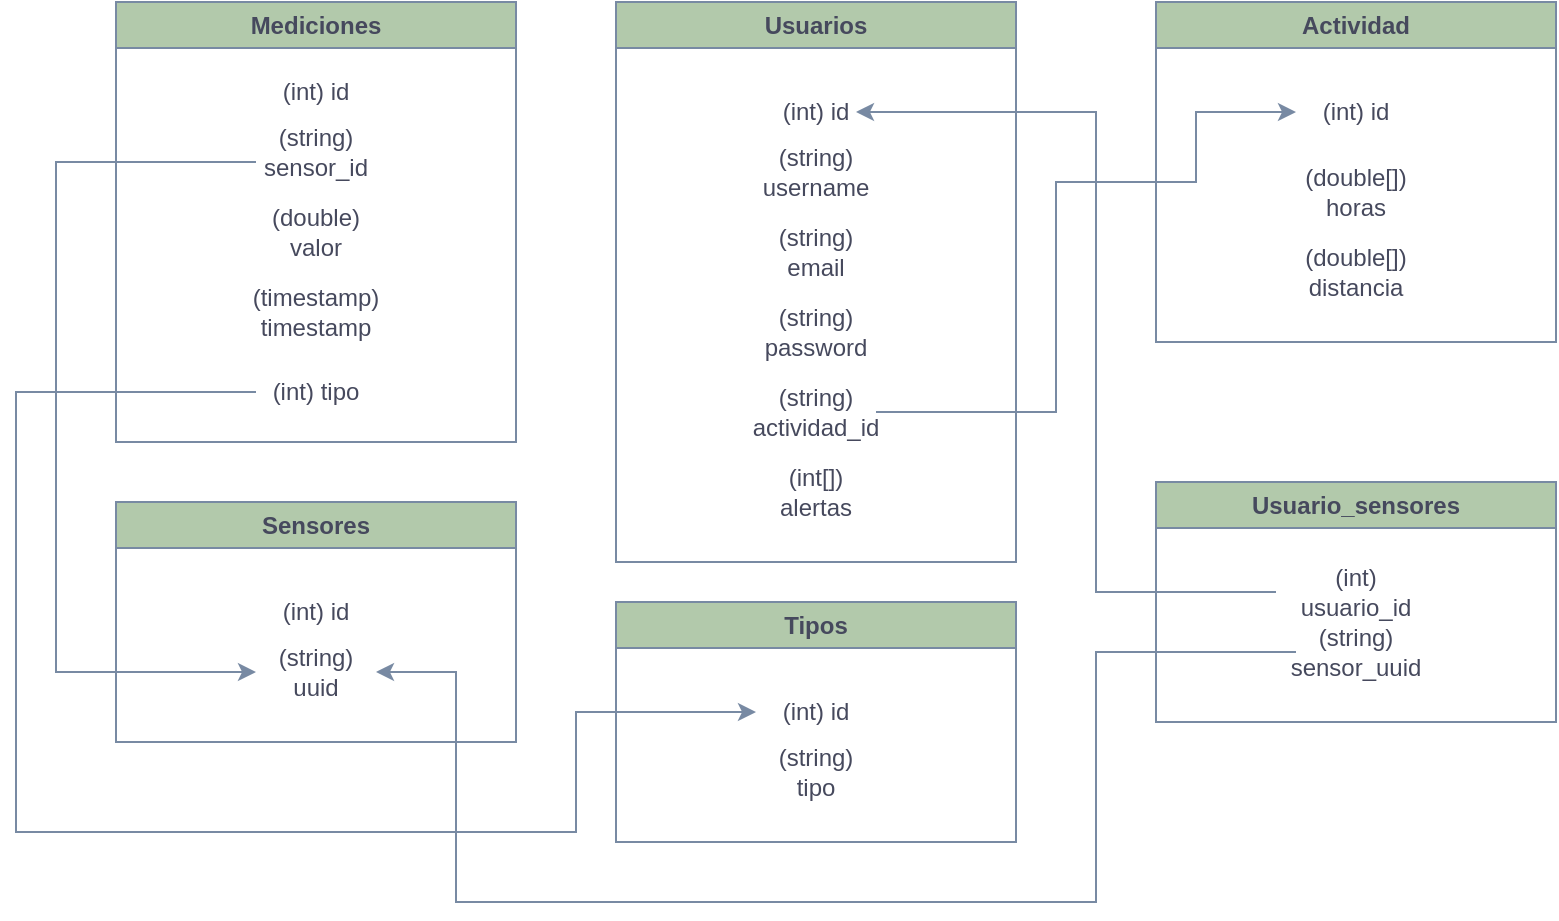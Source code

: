 <mxfile version="24.8.1">
  <diagram name="Página-1" id="d7KsWf4ks319aAviW53i">
    <mxGraphModel dx="1050" dy="603" grid="1" gridSize="10" guides="1" tooltips="1" connect="1" arrows="1" fold="1" page="1" pageScale="1" pageWidth="827" pageHeight="1169" math="0" shadow="0">
      <root>
        <mxCell id="0" />
        <mxCell id="1" parent="0" />
        <mxCell id="lPuHSy9JBYom4FwQSkHS-7" value="Usuarios" style="swimlane;whiteSpace=wrap;html=1;strokeWidth=1;fillColor=#B2C9AB;strokeColor=#788AA3;labelBackgroundColor=none;fontColor=#46495D;" parent="1" vertex="1">
          <mxGeometry x="320" y="100" width="200" height="280" as="geometry" />
        </mxCell>
        <mxCell id="lPuHSy9JBYom4FwQSkHS-15" value="(int) id" style="text;html=1;align=center;verticalAlign=middle;whiteSpace=wrap;rounded=0;strokeWidth=1;labelBackgroundColor=none;fontColor=#46495D;" parent="lPuHSy9JBYom4FwQSkHS-7" vertex="1">
          <mxGeometry x="70" y="40" width="60" height="30" as="geometry" />
        </mxCell>
        <mxCell id="lPuHSy9JBYom4FwQSkHS-16" value="(string) username" style="text;html=1;align=center;verticalAlign=middle;whiteSpace=wrap;rounded=0;strokeWidth=1;labelBackgroundColor=none;fontColor=#46495D;" parent="lPuHSy9JBYom4FwQSkHS-7" vertex="1">
          <mxGeometry x="70" y="70" width="60" height="30" as="geometry" />
        </mxCell>
        <mxCell id="lPuHSy9JBYom4FwQSkHS-17" value="(string) email" style="text;html=1;align=center;verticalAlign=middle;whiteSpace=wrap;rounded=0;strokeWidth=1;labelBackgroundColor=none;fontColor=#46495D;" parent="lPuHSy9JBYom4FwQSkHS-7" vertex="1">
          <mxGeometry x="70" y="110" width="60" height="30" as="geometry" />
        </mxCell>
        <mxCell id="lPuHSy9JBYom4FwQSkHS-18" value="(string) password" style="text;html=1;align=center;verticalAlign=middle;whiteSpace=wrap;rounded=0;strokeWidth=1;labelBackgroundColor=none;fontColor=#46495D;" parent="lPuHSy9JBYom4FwQSkHS-7" vertex="1">
          <mxGeometry x="70" y="150" width="60" height="30" as="geometry" />
        </mxCell>
        <mxCell id="lPuHSy9JBYom4FwQSkHS-32" value="(string) actividad_id" style="text;html=1;align=center;verticalAlign=middle;whiteSpace=wrap;rounded=0;strokeWidth=1;labelBackgroundColor=none;fontColor=#46495D;" parent="lPuHSy9JBYom4FwQSkHS-7" vertex="1">
          <mxGeometry x="70" y="190" width="60" height="30" as="geometry" />
        </mxCell>
        <mxCell id="L7D0g5wzMMQMC1-YXqfL-9" value="(int[]) alertas" style="text;html=1;align=center;verticalAlign=middle;whiteSpace=wrap;rounded=0;strokeWidth=1;labelBackgroundColor=none;fontColor=#46495D;" parent="lPuHSy9JBYom4FwQSkHS-7" vertex="1">
          <mxGeometry x="70" y="230" width="60" height="30" as="geometry" />
        </mxCell>
        <mxCell id="lPuHSy9JBYom4FwQSkHS-8" value="Sensores" style="swimlane;whiteSpace=wrap;html=1;strokeWidth=1;fillColor=#B2C9AB;strokeColor=#788AA3;labelBackgroundColor=none;fontColor=#46495D;" parent="1" vertex="1">
          <mxGeometry x="70" y="350" width="200" height="120" as="geometry" />
        </mxCell>
        <mxCell id="lPuHSy9JBYom4FwQSkHS-20" value="(int) id" style="text;html=1;align=center;verticalAlign=middle;whiteSpace=wrap;rounded=0;strokeWidth=1;labelBackgroundColor=none;fontColor=#46495D;" parent="lPuHSy9JBYom4FwQSkHS-8" vertex="1">
          <mxGeometry x="70" y="40" width="60" height="30" as="geometry" />
        </mxCell>
        <mxCell id="vO8Bc6MrP7aM6KnfJU3P-3" value="(string) uuid" style="text;html=1;align=center;verticalAlign=middle;whiteSpace=wrap;rounded=0;strokeWidth=1;labelBackgroundColor=none;fontColor=#46495D;" parent="lPuHSy9JBYom4FwQSkHS-8" vertex="1">
          <mxGeometry x="70" y="70" width="60" height="30" as="geometry" />
        </mxCell>
        <mxCell id="lPuHSy9JBYom4FwQSkHS-6" value="Mediciones" style="swimlane;whiteSpace=wrap;html=1;strokeWidth=1;fillColor=#B2C9AB;strokeColor=#788AA3;labelBackgroundColor=none;fontColor=#46495D;" parent="1" vertex="1">
          <mxGeometry x="70" y="100" width="200" height="220" as="geometry" />
        </mxCell>
        <mxCell id="lPuHSy9JBYom4FwQSkHS-10" value="(int) id" style="text;html=1;align=center;verticalAlign=middle;whiteSpace=wrap;rounded=0;strokeWidth=1;labelBackgroundColor=none;fontColor=#46495D;" parent="lPuHSy9JBYom4FwQSkHS-6" vertex="1">
          <mxGeometry x="70" y="30" width="60" height="30" as="geometry" />
        </mxCell>
        <mxCell id="lPuHSy9JBYom4FwQSkHS-11" value="(string) sensor_id" style="text;html=1;align=center;verticalAlign=middle;whiteSpace=wrap;rounded=0;strokeWidth=1;labelBackgroundColor=none;fontColor=#46495D;" parent="lPuHSy9JBYom4FwQSkHS-6" vertex="1">
          <mxGeometry x="70" y="60" width="60" height="30" as="geometry" />
        </mxCell>
        <mxCell id="lPuHSy9JBYom4FwQSkHS-12" value="(double) valor" style="text;html=1;align=center;verticalAlign=middle;whiteSpace=wrap;rounded=0;strokeWidth=1;labelBackgroundColor=none;fontColor=#46495D;" parent="lPuHSy9JBYom4FwQSkHS-6" vertex="1">
          <mxGeometry x="70" y="100" width="60" height="30" as="geometry" />
        </mxCell>
        <mxCell id="vO8Bc6MrP7aM6KnfJU3P-1" value="(timestamp) timestamp" style="text;html=1;align=center;verticalAlign=middle;whiteSpace=wrap;rounded=0;strokeWidth=1;labelBackgroundColor=none;fontColor=#46495D;" parent="lPuHSy9JBYom4FwQSkHS-6" vertex="1">
          <mxGeometry x="70" y="140" width="60" height="30" as="geometry" />
        </mxCell>
        <mxCell id="_4Zf9swhVRQTgOmQRopR-1" value="(int) tipo" style="text;html=1;align=center;verticalAlign=middle;whiteSpace=wrap;rounded=0;strokeWidth=1;labelBackgroundColor=none;fontColor=#46495D;" parent="lPuHSy9JBYom4FwQSkHS-6" vertex="1">
          <mxGeometry x="70" y="180" width="60" height="30" as="geometry" />
        </mxCell>
        <mxCell id="lPuHSy9JBYom4FwQSkHS-25" value="Actividad" style="swimlane;whiteSpace=wrap;html=1;strokeWidth=1;fillColor=#B2C9AB;strokeColor=#788AA3;labelBackgroundColor=none;fontColor=#46495D;" parent="1" vertex="1">
          <mxGeometry x="590" y="100" width="200" height="170" as="geometry" />
        </mxCell>
        <mxCell id="lPuHSy9JBYom4FwQSkHS-26" value="(int) id" style="text;html=1;align=center;verticalAlign=middle;whiteSpace=wrap;rounded=0;strokeWidth=1;labelBackgroundColor=none;fontColor=#46495D;" parent="lPuHSy9JBYom4FwQSkHS-25" vertex="1">
          <mxGeometry x="70" y="40" width="60" height="30" as="geometry" />
        </mxCell>
        <mxCell id="lPuHSy9JBYom4FwQSkHS-27" value="(double[]) horas" style="text;html=1;align=center;verticalAlign=middle;whiteSpace=wrap;rounded=0;strokeWidth=1;labelBackgroundColor=none;fontColor=#46495D;" parent="lPuHSy9JBYom4FwQSkHS-25" vertex="1">
          <mxGeometry x="70" y="80" width="60" height="30" as="geometry" />
        </mxCell>
        <mxCell id="lPuHSy9JBYom4FwQSkHS-28" value="(double[]) distancia" style="text;html=1;align=center;verticalAlign=middle;whiteSpace=wrap;rounded=0;strokeWidth=1;labelBackgroundColor=none;fontColor=#46495D;" parent="lPuHSy9JBYom4FwQSkHS-25" vertex="1">
          <mxGeometry x="70" y="120" width="60" height="30" as="geometry" />
        </mxCell>
        <mxCell id="lPuHSy9JBYom4FwQSkHS-37" style="edgeStyle=orthogonalEdgeStyle;rounded=0;orthogonalLoop=1;jettySize=auto;html=1;exitX=1;exitY=0.5;exitDx=0;exitDy=0;entryX=0;entryY=0.5;entryDx=0;entryDy=0;strokeColor=#788AA3;fontColor=#46495D;fillColor=#B2C9AB;" parent="1" source="lPuHSy9JBYom4FwQSkHS-32" target="lPuHSy9JBYom4FwQSkHS-26" edge="1">
          <mxGeometry relative="1" as="geometry">
            <Array as="points">
              <mxPoint x="540" y="305" />
              <mxPoint x="540" y="190" />
              <mxPoint x="610" y="190" />
              <mxPoint x="610" y="155" />
            </Array>
          </mxGeometry>
        </mxCell>
        <mxCell id="L7D0g5wzMMQMC1-YXqfL-8" style="edgeStyle=orthogonalEdgeStyle;rounded=0;orthogonalLoop=1;jettySize=auto;html=1;strokeColor=#788AA3;entryX=0;entryY=0.5;entryDx=0;entryDy=0;" parent="1" source="lPuHSy9JBYom4FwQSkHS-11" target="vO8Bc6MrP7aM6KnfJU3P-3" edge="1">
          <mxGeometry relative="1" as="geometry">
            <Array as="points">
              <mxPoint x="40" y="180" />
              <mxPoint x="40" y="435" />
            </Array>
            <mxPoint x="140" y="385" as="targetPoint" />
          </mxGeometry>
        </mxCell>
        <mxCell id="vO8Bc6MrP7aM6KnfJU3P-4" value="Tipos" style="swimlane;whiteSpace=wrap;html=1;strokeWidth=1;fillColor=#B2C9AB;strokeColor=#788AA3;labelBackgroundColor=none;fontColor=#46495D;" parent="1" vertex="1">
          <mxGeometry x="320" y="400" width="200" height="120" as="geometry" />
        </mxCell>
        <mxCell id="vO8Bc6MrP7aM6KnfJU3P-5" value="(int) id" style="text;html=1;align=center;verticalAlign=middle;whiteSpace=wrap;rounded=0;strokeWidth=1;labelBackgroundColor=none;fontColor=#46495D;" parent="vO8Bc6MrP7aM6KnfJU3P-4" vertex="1">
          <mxGeometry x="70" y="40" width="60" height="30" as="geometry" />
        </mxCell>
        <mxCell id="vO8Bc6MrP7aM6KnfJU3P-7" value="(string) tipo" style="text;html=1;align=center;verticalAlign=middle;whiteSpace=wrap;rounded=0;strokeWidth=1;labelBackgroundColor=none;fontColor=#46495D;" parent="vO8Bc6MrP7aM6KnfJU3P-4" vertex="1">
          <mxGeometry x="70" y="70" width="60" height="30" as="geometry" />
        </mxCell>
        <mxCell id="_4Zf9swhVRQTgOmQRopR-2" style="edgeStyle=orthogonalEdgeStyle;rounded=0;orthogonalLoop=1;jettySize=auto;html=1;entryX=0;entryY=0.5;entryDx=0;entryDy=0;strokeColor=#788AA3;" parent="1" source="_4Zf9swhVRQTgOmQRopR-1" target="vO8Bc6MrP7aM6KnfJU3P-5" edge="1">
          <mxGeometry relative="1" as="geometry">
            <Array as="points">
              <mxPoint x="20" y="295" />
              <mxPoint x="20" y="515" />
              <mxPoint x="300" y="515" />
              <mxPoint x="300" y="455" />
            </Array>
          </mxGeometry>
        </mxCell>
        <mxCell id="GQpPogkUwIzzJkeGFBOp-1" value="Usuario_sensores" style="swimlane;whiteSpace=wrap;html=1;strokeWidth=1;fillColor=#B2C9AB;strokeColor=#788AA3;labelBackgroundColor=none;fontColor=#46495D;" vertex="1" parent="1">
          <mxGeometry x="590" y="340" width="200" height="120" as="geometry" />
        </mxCell>
        <mxCell id="GQpPogkUwIzzJkeGFBOp-2" value="(int) usuario_id" style="text;html=1;align=center;verticalAlign=middle;whiteSpace=wrap;rounded=0;strokeWidth=1;labelBackgroundColor=none;fontColor=#46495D;" vertex="1" parent="GQpPogkUwIzzJkeGFBOp-1">
          <mxGeometry x="70" y="40" width="60" height="30" as="geometry" />
        </mxCell>
        <mxCell id="GQpPogkUwIzzJkeGFBOp-3" value="(string) sensor_uuid" style="text;html=1;align=center;verticalAlign=middle;whiteSpace=wrap;rounded=0;strokeWidth=1;labelBackgroundColor=none;fontColor=#46495D;" vertex="1" parent="GQpPogkUwIzzJkeGFBOp-1">
          <mxGeometry x="70" y="70" width="60" height="30" as="geometry" />
        </mxCell>
        <mxCell id="GQpPogkUwIzzJkeGFBOp-4" style="edgeStyle=orthogonalEdgeStyle;rounded=0;orthogonalLoop=1;jettySize=auto;html=1;entryX=1;entryY=0.5;entryDx=0;entryDy=0;strokeColor=#788AA3;" edge="1" parent="1">
          <mxGeometry relative="1" as="geometry">
            <mxPoint x="650" y="395" as="sourcePoint" />
            <mxPoint x="440" y="155" as="targetPoint" />
            <Array as="points">
              <mxPoint x="560" y="395" />
              <mxPoint x="560" y="155" />
            </Array>
          </mxGeometry>
        </mxCell>
        <mxCell id="GQpPogkUwIzzJkeGFBOp-5" style="edgeStyle=orthogonalEdgeStyle;rounded=0;orthogonalLoop=1;jettySize=auto;html=1;entryX=1;entryY=0.5;entryDx=0;entryDy=0;strokeColor=#788AA3;" edge="1" parent="1" source="GQpPogkUwIzzJkeGFBOp-3" target="vO8Bc6MrP7aM6KnfJU3P-3">
          <mxGeometry relative="1" as="geometry">
            <Array as="points">
              <mxPoint x="560" y="425" />
              <mxPoint x="560" y="550" />
              <mxPoint x="240" y="550" />
              <mxPoint x="240" y="435" />
            </Array>
          </mxGeometry>
        </mxCell>
      </root>
    </mxGraphModel>
  </diagram>
</mxfile>
